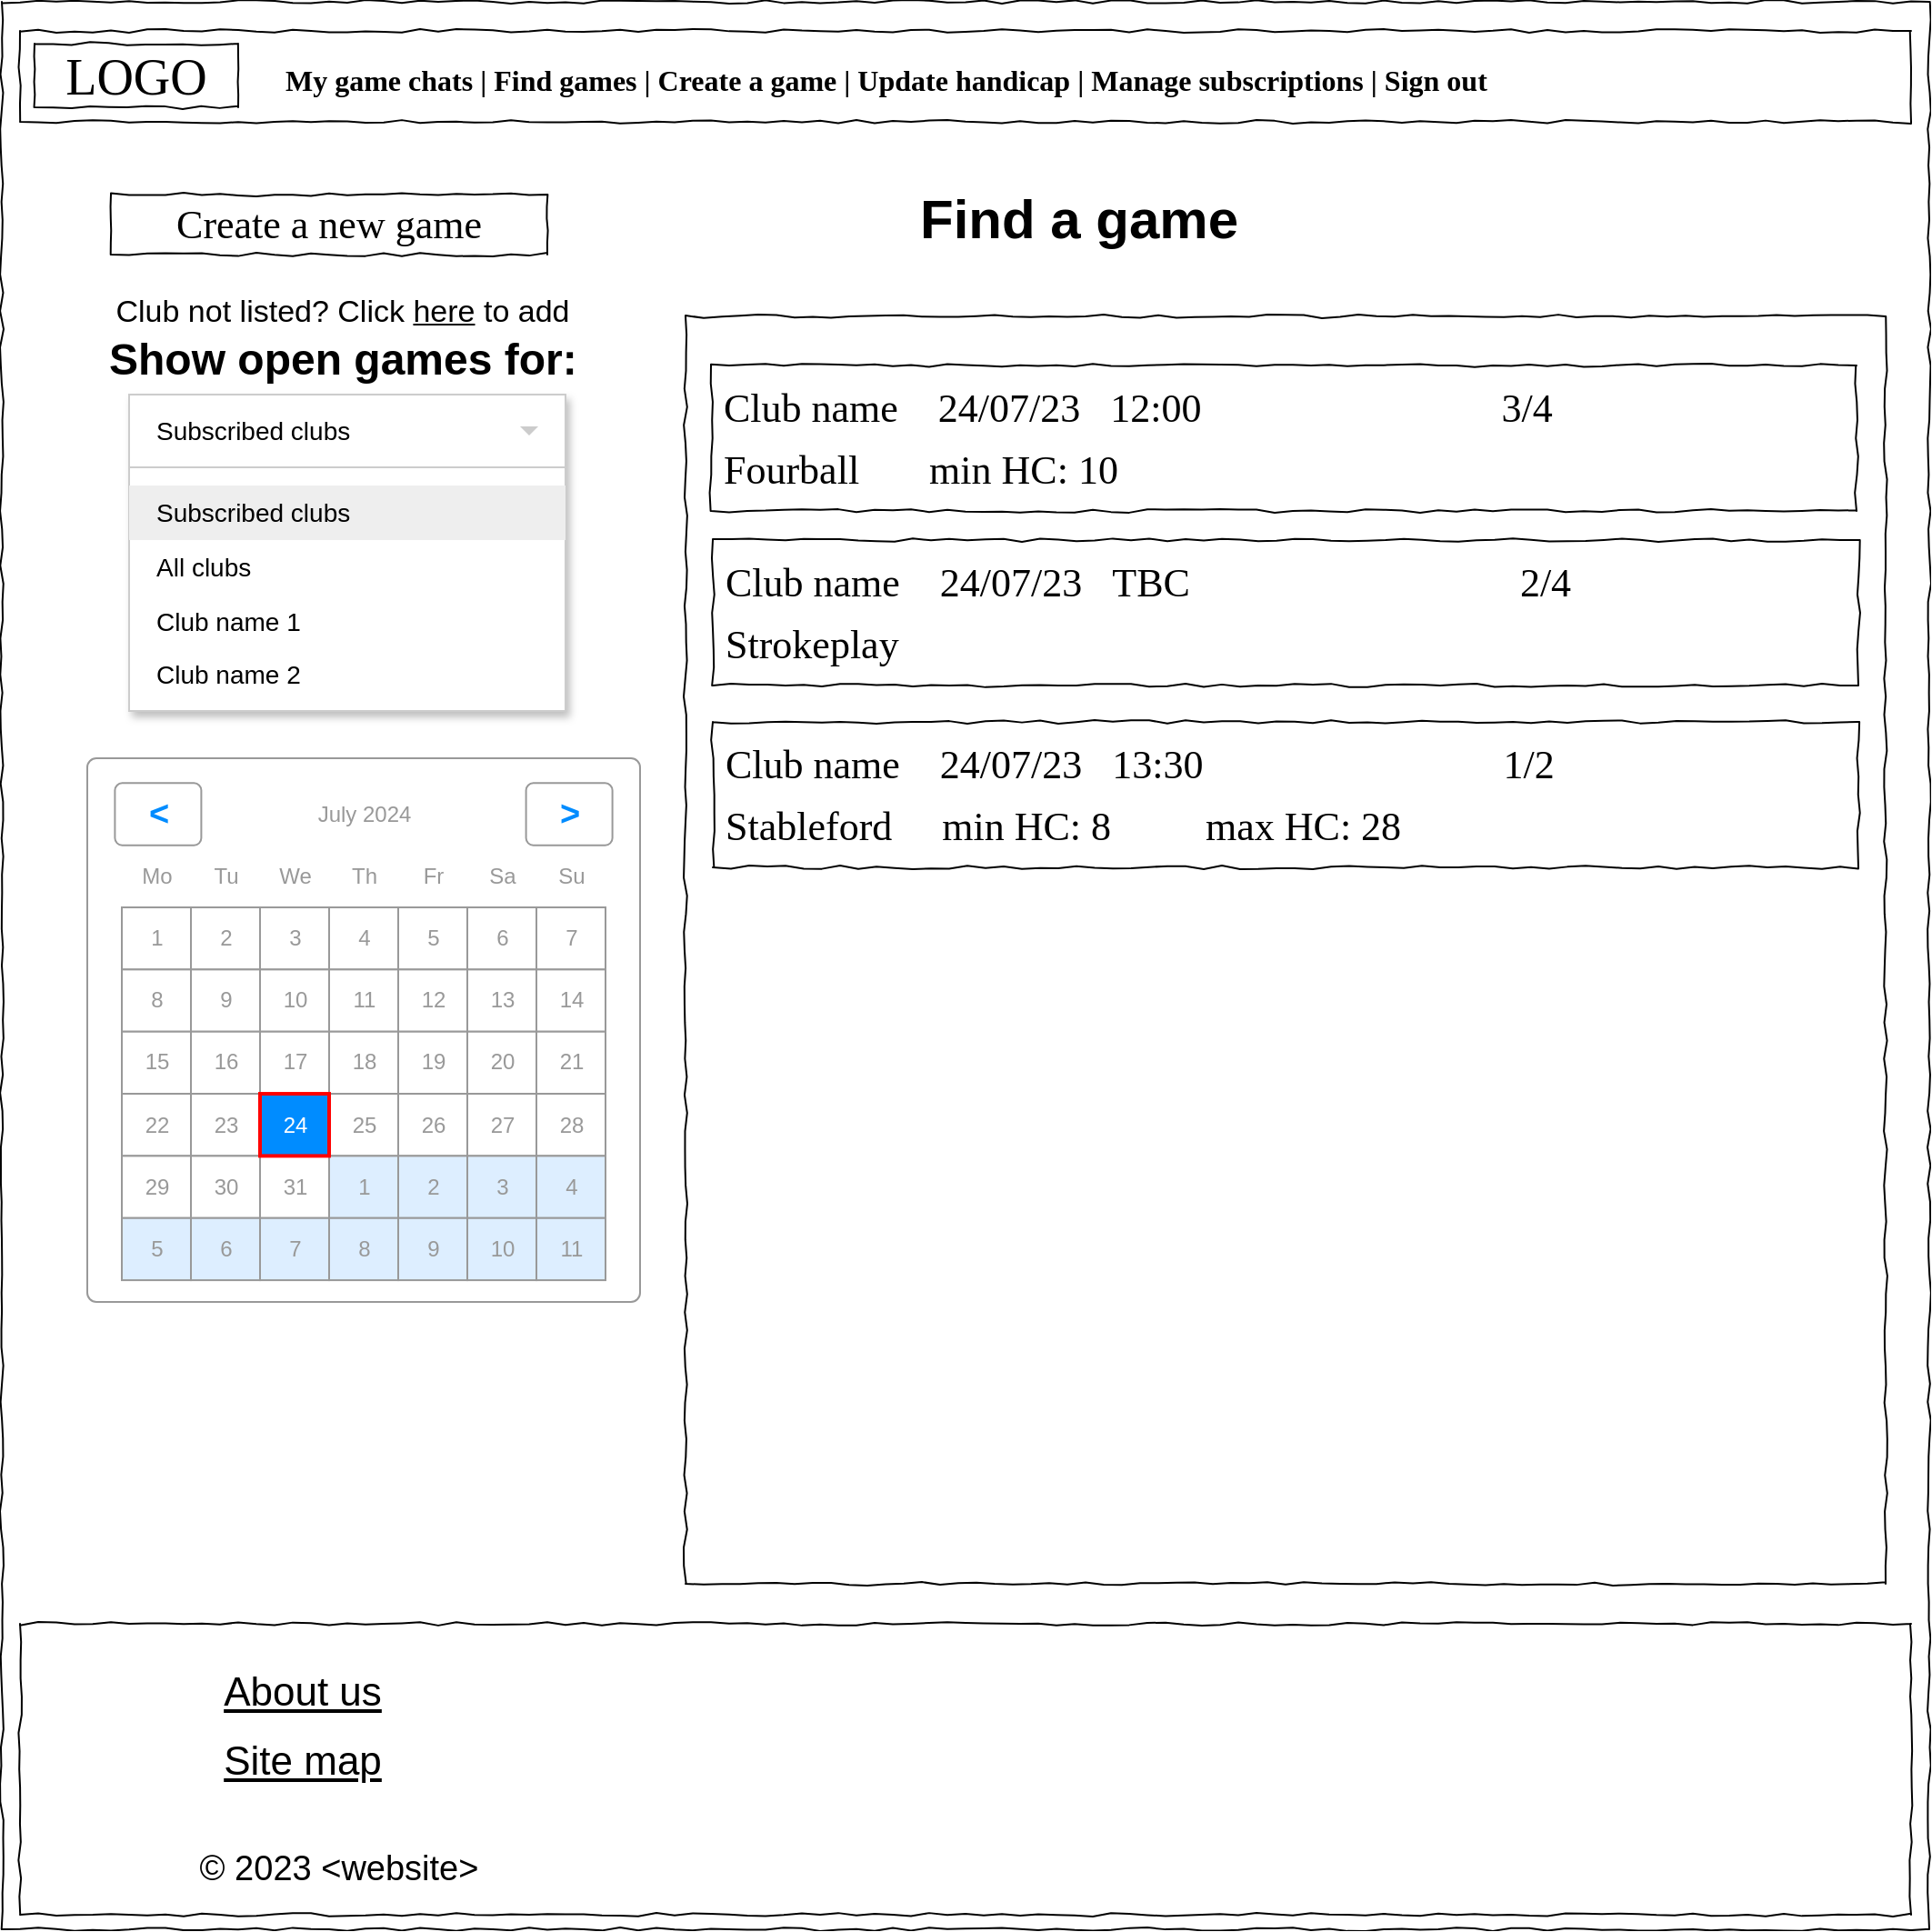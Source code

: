 <mxfile version="22.0.4" type="google">
  <diagram name="Page-1" id="03018318-947c-dd8e-b7a3-06fadd420f32">
    <mxGraphModel grid="1" page="1" gridSize="10" guides="1" tooltips="1" connect="1" arrows="1" fold="1" pageScale="1" pageWidth="1100" pageHeight="850" background="none" math="0" shadow="0">
      <root>
        <mxCell id="0" />
        <mxCell id="1" parent="0" />
        <mxCell id="qYC7P0EI7lyvb2j1Zvjj-5" value="" style="group" connectable="0" vertex="1" parent="1">
          <mxGeometry x="30" y="224" width="1050" height="860" as="geometry" />
        </mxCell>
        <mxCell id="677b7b8949515195-1" value="" style="whiteSpace=wrap;html=1;rounded=0;shadow=0;labelBackgroundColor=none;strokeColor=#000000;strokeWidth=1;fillColor=none;fontFamily=Verdana;fontSize=12;fontColor=#000000;align=center;comic=1;" vertex="1" parent="qYC7P0EI7lyvb2j1Zvjj-5">
          <mxGeometry x="-10" y="-200" width="1060" height="1060" as="geometry" />
        </mxCell>
        <mxCell id="BP2sfN2S9ao4BCfIzF7K-1" value="&lt;h1&gt;Show open games for:&amp;nbsp;&lt;/h1&gt;" style="text;html=1;strokeColor=none;fillColor=none;spacing=5;spacingTop=-20;whiteSpace=wrap;overflow=hidden;rounded=0;" vertex="1" parent="qYC7P0EI7lyvb2j1Zvjj-5">
          <mxGeometry x="44" y="-23" width="290" height="50" as="geometry" />
        </mxCell>
        <mxCell id="BP2sfN2S9ao4BCfIzF7K-3" value="" style="dashed=0;align=center;fontSize=12;shape=rect;fillColor=#ffffff;strokeColor=#cccccc;shadow=1;" vertex="1" parent="qYC7P0EI7lyvb2j1Zvjj-5">
          <mxGeometry x="60" y="16" width="240" height="174" as="geometry" />
        </mxCell>
        <mxCell id="BP2sfN2S9ao4BCfIzF7K-4" value="Subscribed clubs" style="shape=rect;fontColor=#000000;verticalAlign=middle;spacingLeft=13;fontSize=14;strokeColor=#cccccc;align=left;resizeWidth=1;whiteSpace=wrap;html=1;" vertex="1" parent="BP2sfN2S9ao4BCfIzF7K-3">
          <mxGeometry width="240" height="40" relative="1" as="geometry" />
        </mxCell>
        <mxCell id="BP2sfN2S9ao4BCfIzF7K-5" value="" style="dashed=0;html=1;shape=mxgraph.gmdl.triangle;fillColor=#cccccc;strokeColor=none;" vertex="1" parent="BP2sfN2S9ao4BCfIzF7K-4">
          <mxGeometry x="1" y="0.5" width="10" height="5" relative="1" as="geometry">
            <mxPoint x="-25" y="-2.5" as="offset" />
          </mxGeometry>
        </mxCell>
        <mxCell id="BP2sfN2S9ao4BCfIzF7K-6" value="Subscribed clubs" style="shape=rect;align=left;fontColor=#000000;verticalAlign=middle;spacingLeft=13;fontSize=14;fillColor=#eeeeee;strokeColor=none;resizeWidth=1;whiteSpace=wrap;html=1;" vertex="1" parent="BP2sfN2S9ao4BCfIzF7K-3">
          <mxGeometry width="240" height="30" relative="1" as="geometry">
            <mxPoint y="50" as="offset" />
          </mxGeometry>
        </mxCell>
        <mxCell id="BP2sfN2S9ao4BCfIzF7K-7" value="All clubs" style="text;fontColor=#000000;verticalAlign=middle;spacingLeft=13;fontSize=14;resizeWidth=1;whiteSpace=wrap;html=1;" vertex="1" parent="BP2sfN2S9ao4BCfIzF7K-3">
          <mxGeometry width="240" height="30" relative="1" as="geometry">
            <mxPoint y="80" as="offset" />
          </mxGeometry>
        </mxCell>
        <mxCell id="BP2sfN2S9ao4BCfIzF7K-8" value="Club name 1" style="text;fontColor=#000000;verticalAlign=middle;spacingLeft=13;fontSize=14;resizeWidth=1;whiteSpace=wrap;html=1;" vertex="1" parent="BP2sfN2S9ao4BCfIzF7K-3">
          <mxGeometry width="240" height="30" relative="1" as="geometry">
            <mxPoint y="110" as="offset" />
          </mxGeometry>
        </mxCell>
        <mxCell id="BP2sfN2S9ao4BCfIzF7K-9" value="Club name 2" style="text;fontColor=#000000;verticalAlign=middle;spacingLeft=13;fontSize=14;resizeWidth=1;whiteSpace=wrap;html=1;" vertex="1" parent="BP2sfN2S9ao4BCfIzF7K-3">
          <mxGeometry width="240" height="30" relative="1" as="geometry">
            <mxPoint y="139" as="offset" />
          </mxGeometry>
        </mxCell>
        <mxCell id="BP2sfN2S9ao4BCfIzF7K-10" value="" style="strokeWidth=1;shadow=0;dashed=0;align=center;html=1;shape=mxgraph.mockup.forms.rrect;rSize=5;strokeColor=#999999;fillColor=#ffffff;" vertex="1" parent="qYC7P0EI7lyvb2j1Zvjj-5">
          <mxGeometry x="37" y="216" width="304" height="299" as="geometry" />
        </mxCell>
        <mxCell id="BP2sfN2S9ao4BCfIzF7K-11" value="July 2024" style="strokeWidth=1;shadow=0;dashed=0;align=center;html=1;shape=mxgraph.mockup.forms.anchor;fontColor=#999999;" vertex="1" parent="BP2sfN2S9ao4BCfIzF7K-10">
          <mxGeometry x="57.0" y="13.669" width="190" height="34.171" as="geometry" />
        </mxCell>
        <mxCell id="BP2sfN2S9ao4BCfIzF7K-12" value="&lt;" style="strokeWidth=1;shadow=0;dashed=0;align=center;html=1;shape=mxgraph.mockup.forms.rrect;rSize=4;strokeColor=#999999;fontColor=#008cff;fontSize=19;fontStyle=1;" vertex="1" parent="BP2sfN2S9ao4BCfIzF7K-10">
          <mxGeometry x="15.2" y="13.669" width="47.5" height="34.171" as="geometry" />
        </mxCell>
        <mxCell id="BP2sfN2S9ao4BCfIzF7K-13" value="&gt;" style="strokeWidth=1;shadow=0;dashed=0;align=center;html=1;shape=mxgraph.mockup.forms.rrect;rSize=4;strokeColor=#999999;fontColor=#008cff;fontSize=19;fontStyle=1;" vertex="1" parent="BP2sfN2S9ao4BCfIzF7K-10">
          <mxGeometry x="241.3" y="13.669" width="47.5" height="34.171" as="geometry" />
        </mxCell>
        <mxCell id="BP2sfN2S9ao4BCfIzF7K-14" value="Mo" style="strokeWidth=1;shadow=0;dashed=0;align=center;html=1;shape=mxgraph.mockup.forms.anchor;fontColor=#999999;" vertex="1" parent="BP2sfN2S9ao4BCfIzF7K-10">
          <mxGeometry x="19" y="47.84" width="38" height="34.171" as="geometry" />
        </mxCell>
        <mxCell id="BP2sfN2S9ao4BCfIzF7K-15" value="Tu" style="strokeWidth=1;shadow=0;dashed=0;align=center;html=1;shape=mxgraph.mockup.forms.anchor;fontColor=#999999;" vertex="1" parent="BP2sfN2S9ao4BCfIzF7K-10">
          <mxGeometry x="57.0" y="47.84" width="38" height="34.171" as="geometry" />
        </mxCell>
        <mxCell id="BP2sfN2S9ao4BCfIzF7K-16" value="We" style="strokeWidth=1;shadow=0;dashed=0;align=center;html=1;shape=mxgraph.mockup.forms.anchor;fontColor=#999999;" vertex="1" parent="BP2sfN2S9ao4BCfIzF7K-10">
          <mxGeometry x="95" y="47.84" width="38" height="34.171" as="geometry" />
        </mxCell>
        <mxCell id="BP2sfN2S9ao4BCfIzF7K-17" value="Th" style="strokeWidth=1;shadow=0;dashed=0;align=center;html=1;shape=mxgraph.mockup.forms.anchor;fontColor=#999999;" vertex="1" parent="BP2sfN2S9ao4BCfIzF7K-10">
          <mxGeometry x="133" y="47.84" width="38" height="34.171" as="geometry" />
        </mxCell>
        <mxCell id="BP2sfN2S9ao4BCfIzF7K-18" value="Fr" style="strokeWidth=1;shadow=0;dashed=0;align=center;html=1;shape=mxgraph.mockup.forms.anchor;fontColor=#999999;" vertex="1" parent="BP2sfN2S9ao4BCfIzF7K-10">
          <mxGeometry x="171" y="47.84" width="38" height="34.171" as="geometry" />
        </mxCell>
        <mxCell id="BP2sfN2S9ao4BCfIzF7K-19" value="Sa" style="strokeWidth=1;shadow=0;dashed=0;align=center;html=1;shape=mxgraph.mockup.forms.anchor;fontColor=#999999;" vertex="1" parent="BP2sfN2S9ao4BCfIzF7K-10">
          <mxGeometry x="209" y="47.84" width="38" height="34.171" as="geometry" />
        </mxCell>
        <mxCell id="BP2sfN2S9ao4BCfIzF7K-20" value="Su" style="strokeWidth=1;shadow=0;dashed=0;align=center;html=1;shape=mxgraph.mockup.forms.anchor;fontColor=#999999;" vertex="1" parent="BP2sfN2S9ao4BCfIzF7K-10">
          <mxGeometry x="247.0" y="47.84" width="38" height="34.171" as="geometry" />
        </mxCell>
        <mxCell id="BP2sfN2S9ao4BCfIzF7K-21" value="1" style="strokeWidth=1;shadow=0;dashed=0;align=center;html=1;shape=mxgraph.mockup.forms.rrect;rSize=0;strokeColor=#999999;fontColor=#999999;" vertex="1" parent="BP2sfN2S9ao4BCfIzF7K-10">
          <mxGeometry x="19" y="82.011" width="38" height="34.171" as="geometry" />
        </mxCell>
        <mxCell id="BP2sfN2S9ao4BCfIzF7K-22" value="2" style="strokeWidth=1;shadow=0;dashed=0;align=center;html=1;shape=mxgraph.mockup.forms.rrect;rSize=0;strokeColor=#999999;fontColor=#999999;" vertex="1" parent="BP2sfN2S9ao4BCfIzF7K-10">
          <mxGeometry x="57.0" y="82.011" width="38" height="34.171" as="geometry" />
        </mxCell>
        <mxCell id="BP2sfN2S9ao4BCfIzF7K-23" value="3" style="strokeWidth=1;shadow=0;dashed=0;align=center;html=1;shape=mxgraph.mockup.forms.rrect;rSize=0;strokeColor=#999999;fontColor=#999999;" vertex="1" parent="BP2sfN2S9ao4BCfIzF7K-10">
          <mxGeometry x="95" y="82.011" width="38" height="34.171" as="geometry" />
        </mxCell>
        <mxCell id="BP2sfN2S9ao4BCfIzF7K-24" value="4" style="strokeWidth=1;shadow=0;dashed=0;align=center;html=1;shape=mxgraph.mockup.forms.rrect;rSize=0;strokeColor=#999999;fontColor=#999999;" vertex="1" parent="BP2sfN2S9ao4BCfIzF7K-10">
          <mxGeometry x="133" y="82.011" width="38" height="34.171" as="geometry" />
        </mxCell>
        <mxCell id="BP2sfN2S9ao4BCfIzF7K-25" value="5" style="strokeWidth=1;shadow=0;dashed=0;align=center;html=1;shape=mxgraph.mockup.forms.rrect;rSize=0;strokeColor=#999999;fontColor=#999999;" vertex="1" parent="BP2sfN2S9ao4BCfIzF7K-10">
          <mxGeometry x="171" y="82.011" width="38" height="34.171" as="geometry" />
        </mxCell>
        <mxCell id="BP2sfN2S9ao4BCfIzF7K-26" value="6" style="strokeWidth=1;shadow=0;dashed=0;align=center;html=1;shape=mxgraph.mockup.forms.rrect;rSize=0;strokeColor=#999999;fontColor=#999999;" vertex="1" parent="BP2sfN2S9ao4BCfIzF7K-10">
          <mxGeometry x="209" y="82.011" width="38" height="34.171" as="geometry" />
        </mxCell>
        <mxCell id="BP2sfN2S9ao4BCfIzF7K-27" value="7" style="strokeWidth=1;shadow=0;dashed=0;align=center;html=1;shape=mxgraph.mockup.forms.rrect;rSize=0;strokeColor=#999999;fontColor=#999999;" vertex="1" parent="BP2sfN2S9ao4BCfIzF7K-10">
          <mxGeometry x="247.0" y="82.011" width="38" height="34.171" as="geometry" />
        </mxCell>
        <mxCell id="BP2sfN2S9ao4BCfIzF7K-28" value="8" style="strokeWidth=1;shadow=0;dashed=0;align=center;html=1;shape=mxgraph.mockup.forms.rrect;rSize=0;strokeColor=#999999;fontColor=#999999;" vertex="1" parent="BP2sfN2S9ao4BCfIzF7K-10">
          <mxGeometry x="19" y="116.183" width="38" height="34.171" as="geometry" />
        </mxCell>
        <mxCell id="BP2sfN2S9ao4BCfIzF7K-29" value="9" style="strokeWidth=1;shadow=0;dashed=0;align=center;html=1;shape=mxgraph.mockup.forms.rrect;rSize=0;strokeColor=#999999;fontColor=#999999;" vertex="1" parent="BP2sfN2S9ao4BCfIzF7K-10">
          <mxGeometry x="57.0" y="116.183" width="38" height="34.171" as="geometry" />
        </mxCell>
        <mxCell id="BP2sfN2S9ao4BCfIzF7K-30" value="10" style="strokeWidth=1;shadow=0;dashed=0;align=center;html=1;shape=mxgraph.mockup.forms.rrect;rSize=0;strokeColor=#999999;fontColor=#999999;" vertex="1" parent="BP2sfN2S9ao4BCfIzF7K-10">
          <mxGeometry x="95" y="116.183" width="38" height="34.171" as="geometry" />
        </mxCell>
        <mxCell id="BP2sfN2S9ao4BCfIzF7K-31" value="11" style="strokeWidth=1;shadow=0;dashed=0;align=center;html=1;shape=mxgraph.mockup.forms.rrect;rSize=0;strokeColor=#999999;fontColor=#999999;" vertex="1" parent="BP2sfN2S9ao4BCfIzF7K-10">
          <mxGeometry x="133" y="116.183" width="38" height="34.171" as="geometry" />
        </mxCell>
        <mxCell id="BP2sfN2S9ao4BCfIzF7K-32" value="12" style="strokeWidth=1;shadow=0;dashed=0;align=center;html=1;shape=mxgraph.mockup.forms.rrect;rSize=0;strokeColor=#999999;fontColor=#999999;" vertex="1" parent="BP2sfN2S9ao4BCfIzF7K-10">
          <mxGeometry x="171" y="116.183" width="38" height="34.171" as="geometry" />
        </mxCell>
        <mxCell id="BP2sfN2S9ao4BCfIzF7K-33" value="13" style="strokeWidth=1;shadow=0;dashed=0;align=center;html=1;shape=mxgraph.mockup.forms.rrect;rSize=0;strokeColor=#999999;fontColor=#999999;" vertex="1" parent="BP2sfN2S9ao4BCfIzF7K-10">
          <mxGeometry x="209" y="116.183" width="38" height="34.171" as="geometry" />
        </mxCell>
        <mxCell id="BP2sfN2S9ao4BCfIzF7K-34" value="14" style="strokeWidth=1;shadow=0;dashed=0;align=center;html=1;shape=mxgraph.mockup.forms.rrect;rSize=0;strokeColor=#999999;fontColor=#999999;" vertex="1" parent="BP2sfN2S9ao4BCfIzF7K-10">
          <mxGeometry x="247.0" y="116.183" width="38" height="34.171" as="geometry" />
        </mxCell>
        <mxCell id="BP2sfN2S9ao4BCfIzF7K-35" value="15" style="strokeWidth=1;shadow=0;dashed=0;align=center;html=1;shape=mxgraph.mockup.forms.rrect;rSize=0;strokeColor=#999999;fontColor=#999999;" vertex="1" parent="BP2sfN2S9ao4BCfIzF7K-10">
          <mxGeometry x="19" y="150.354" width="38" height="34.171" as="geometry" />
        </mxCell>
        <mxCell id="BP2sfN2S9ao4BCfIzF7K-36" value="16" style="strokeWidth=1;shadow=0;dashed=0;align=center;html=1;shape=mxgraph.mockup.forms.rrect;rSize=0;strokeColor=#999999;fontColor=#999999;" vertex="1" parent="BP2sfN2S9ao4BCfIzF7K-10">
          <mxGeometry x="57.0" y="150.354" width="38" height="34.171" as="geometry" />
        </mxCell>
        <mxCell id="BP2sfN2S9ao4BCfIzF7K-37" value="17" style="strokeWidth=1;shadow=0;dashed=0;align=center;html=1;shape=mxgraph.mockup.forms.rrect;rSize=0;strokeColor=#999999;fontColor=#999999;" vertex="1" parent="BP2sfN2S9ao4BCfIzF7K-10">
          <mxGeometry x="95" y="150.354" width="38" height="34.171" as="geometry" />
        </mxCell>
        <mxCell id="BP2sfN2S9ao4BCfIzF7K-38" value="18" style="strokeWidth=1;shadow=0;dashed=0;align=center;html=1;shape=mxgraph.mockup.forms.rrect;rSize=0;strokeColor=#999999;fontColor=#999999;" vertex="1" parent="BP2sfN2S9ao4BCfIzF7K-10">
          <mxGeometry x="133" y="150.354" width="38" height="34.171" as="geometry" />
        </mxCell>
        <mxCell id="BP2sfN2S9ao4BCfIzF7K-39" value="19" style="strokeWidth=1;shadow=0;dashed=0;align=center;html=1;shape=mxgraph.mockup.forms.rrect;rSize=0;strokeColor=#999999;fontColor=#999999;" vertex="1" parent="BP2sfN2S9ao4BCfIzF7K-10">
          <mxGeometry x="171" y="150.354" width="38" height="34.171" as="geometry" />
        </mxCell>
        <mxCell id="BP2sfN2S9ao4BCfIzF7K-40" value="20" style="strokeWidth=1;shadow=0;dashed=0;align=center;html=1;shape=mxgraph.mockup.forms.rrect;rSize=0;strokeColor=#999999;fontColor=#999999;" vertex="1" parent="BP2sfN2S9ao4BCfIzF7K-10">
          <mxGeometry x="209" y="150.354" width="38" height="34.171" as="geometry" />
        </mxCell>
        <mxCell id="BP2sfN2S9ao4BCfIzF7K-41" value="21" style="strokeWidth=1;shadow=0;dashed=0;align=center;html=1;shape=mxgraph.mockup.forms.rrect;rSize=0;strokeColor=#999999;fontColor=#999999;" vertex="1" parent="BP2sfN2S9ao4BCfIzF7K-10">
          <mxGeometry x="247.0" y="150.354" width="38" height="34.171" as="geometry" />
        </mxCell>
        <mxCell id="BP2sfN2S9ao4BCfIzF7K-42" value="22" style="strokeWidth=1;shadow=0;dashed=0;align=center;html=1;shape=mxgraph.mockup.forms.rrect;rSize=0;strokeColor=#999999;fontColor=#999999;" vertex="1" parent="BP2sfN2S9ao4BCfIzF7K-10">
          <mxGeometry x="19" y="184.526" width="38" height="34.171" as="geometry" />
        </mxCell>
        <mxCell id="BP2sfN2S9ao4BCfIzF7K-43" value="23" style="strokeWidth=1;shadow=0;dashed=0;align=center;html=1;shape=mxgraph.mockup.forms.rrect;rSize=0;strokeColor=#999999;fontColor=#999999;" vertex="1" parent="BP2sfN2S9ao4BCfIzF7K-10">
          <mxGeometry x="57.0" y="184.526" width="38" height="34.171" as="geometry" />
        </mxCell>
        <mxCell id="BP2sfN2S9ao4BCfIzF7K-44" value="25" style="strokeWidth=1;shadow=0;dashed=0;align=center;html=1;shape=mxgraph.mockup.forms.rrect;rSize=0;strokeColor=#999999;fontColor=#999999;" vertex="1" parent="BP2sfN2S9ao4BCfIzF7K-10">
          <mxGeometry x="133" y="184.526" width="38" height="34.171" as="geometry" />
        </mxCell>
        <mxCell id="BP2sfN2S9ao4BCfIzF7K-45" value="26" style="strokeWidth=1;shadow=0;dashed=0;align=center;html=1;shape=mxgraph.mockup.forms.rrect;rSize=0;strokeColor=#999999;fontColor=#999999;" vertex="1" parent="BP2sfN2S9ao4BCfIzF7K-10">
          <mxGeometry x="171" y="184.526" width="38" height="34.171" as="geometry" />
        </mxCell>
        <mxCell id="BP2sfN2S9ao4BCfIzF7K-46" value="27" style="strokeWidth=1;shadow=0;dashed=0;align=center;html=1;shape=mxgraph.mockup.forms.rrect;rSize=0;strokeColor=#999999;fontColor=#999999;" vertex="1" parent="BP2sfN2S9ao4BCfIzF7K-10">
          <mxGeometry x="209" y="184.526" width="38" height="34.171" as="geometry" />
        </mxCell>
        <mxCell id="BP2sfN2S9ao4BCfIzF7K-47" value="28" style="strokeWidth=1;shadow=0;dashed=0;align=center;html=1;shape=mxgraph.mockup.forms.rrect;rSize=0;strokeColor=#999999;fontColor=#999999;" vertex="1" parent="BP2sfN2S9ao4BCfIzF7K-10">
          <mxGeometry x="247.0" y="184.526" width="38" height="34.171" as="geometry" />
        </mxCell>
        <mxCell id="BP2sfN2S9ao4BCfIzF7K-48" value="29" style="strokeWidth=1;shadow=0;dashed=0;align=center;html=1;shape=mxgraph.mockup.forms.rrect;rSize=0;strokeColor=#999999;fontColor=#999999;" vertex="1" parent="BP2sfN2S9ao4BCfIzF7K-10">
          <mxGeometry x="19" y="218.697" width="38" height="34.171" as="geometry" />
        </mxCell>
        <mxCell id="BP2sfN2S9ao4BCfIzF7K-49" value="30" style="strokeWidth=1;shadow=0;dashed=0;align=center;html=1;shape=mxgraph.mockup.forms.rrect;rSize=0;strokeColor=#999999;fontColor=#999999;" vertex="1" parent="BP2sfN2S9ao4BCfIzF7K-10">
          <mxGeometry x="57.0" y="218.697" width="38" height="34.171" as="geometry" />
        </mxCell>
        <mxCell id="BP2sfN2S9ao4BCfIzF7K-50" value="31" style="strokeWidth=1;shadow=0;dashed=0;align=center;html=1;shape=mxgraph.mockup.forms.rrect;rSize=0;strokeColor=#999999;fontColor=#999999;" vertex="1" parent="BP2sfN2S9ao4BCfIzF7K-10">
          <mxGeometry x="95" y="218.697" width="38" height="34.171" as="geometry" />
        </mxCell>
        <mxCell id="BP2sfN2S9ao4BCfIzF7K-51" value="1" style="strokeWidth=1;shadow=0;dashed=0;align=center;html=1;shape=mxgraph.mockup.forms.rrect;rSize=0;strokeColor=#999999;fontColor=#999999;fillColor=#ddeeff;" vertex="1" parent="BP2sfN2S9ao4BCfIzF7K-10">
          <mxGeometry x="133" y="218.697" width="38" height="34.171" as="geometry" />
        </mxCell>
        <mxCell id="BP2sfN2S9ao4BCfIzF7K-52" value="2" style="strokeWidth=1;shadow=0;dashed=0;align=center;html=1;shape=mxgraph.mockup.forms.rrect;rSize=0;strokeColor=#999999;fontColor=#999999;fillColor=#ddeeff;" vertex="1" parent="BP2sfN2S9ao4BCfIzF7K-10">
          <mxGeometry x="171" y="218.697" width="38" height="34.171" as="geometry" />
        </mxCell>
        <mxCell id="BP2sfN2S9ao4BCfIzF7K-53" value="3" style="strokeWidth=1;shadow=0;dashed=0;align=center;html=1;shape=mxgraph.mockup.forms.rrect;rSize=0;strokeColor=#999999;fontColor=#999999;fillColor=#ddeeff;" vertex="1" parent="BP2sfN2S9ao4BCfIzF7K-10">
          <mxGeometry x="209" y="218.697" width="38" height="34.171" as="geometry" />
        </mxCell>
        <mxCell id="BP2sfN2S9ao4BCfIzF7K-54" value="4" style="strokeWidth=1;shadow=0;dashed=0;align=center;html=1;shape=mxgraph.mockup.forms.rrect;rSize=0;strokeColor=#999999;fontColor=#999999;fillColor=#ddeeff;" vertex="1" parent="BP2sfN2S9ao4BCfIzF7K-10">
          <mxGeometry x="247.0" y="218.697" width="38" height="34.171" as="geometry" />
        </mxCell>
        <mxCell id="BP2sfN2S9ao4BCfIzF7K-55" value="5" style="strokeWidth=1;shadow=0;dashed=0;align=center;html=1;shape=mxgraph.mockup.forms.rrect;rSize=0;strokeColor=#999999;fontColor=#999999;fillColor=#ddeeff;" vertex="1" parent="BP2sfN2S9ao4BCfIzF7K-10">
          <mxGeometry x="19" y="252.869" width="38" height="34.171" as="geometry" />
        </mxCell>
        <mxCell id="BP2sfN2S9ao4BCfIzF7K-56" value="6" style="strokeWidth=1;shadow=0;dashed=0;align=center;html=1;shape=mxgraph.mockup.forms.rrect;rSize=0;strokeColor=#999999;fontColor=#999999;fillColor=#ddeeff;" vertex="1" parent="BP2sfN2S9ao4BCfIzF7K-10">
          <mxGeometry x="57.0" y="252.869" width="38" height="34.171" as="geometry" />
        </mxCell>
        <mxCell id="BP2sfN2S9ao4BCfIzF7K-57" value="7" style="strokeWidth=1;shadow=0;dashed=0;align=center;html=1;shape=mxgraph.mockup.forms.rrect;rSize=0;strokeColor=#999999;fontColor=#999999;fillColor=#ddeeff;" vertex="1" parent="BP2sfN2S9ao4BCfIzF7K-10">
          <mxGeometry x="95" y="252.869" width="38" height="34.171" as="geometry" />
        </mxCell>
        <mxCell id="BP2sfN2S9ao4BCfIzF7K-58" value="8" style="strokeWidth=1;shadow=0;dashed=0;align=center;html=1;shape=mxgraph.mockup.forms.rrect;rSize=0;strokeColor=#999999;fontColor=#999999;fillColor=#ddeeff;" vertex="1" parent="BP2sfN2S9ao4BCfIzF7K-10">
          <mxGeometry x="133" y="252.869" width="38" height="34.171" as="geometry" />
        </mxCell>
        <mxCell id="BP2sfN2S9ao4BCfIzF7K-59" value="9" style="strokeWidth=1;shadow=0;dashed=0;align=center;html=1;shape=mxgraph.mockup.forms.rrect;rSize=0;strokeColor=#999999;fontColor=#999999;fillColor=#ddeeff;" vertex="1" parent="BP2sfN2S9ao4BCfIzF7K-10">
          <mxGeometry x="171" y="252.869" width="38" height="34.171" as="geometry" />
        </mxCell>
        <mxCell id="BP2sfN2S9ao4BCfIzF7K-60" value="10" style="strokeWidth=1;shadow=0;dashed=0;align=center;html=1;shape=mxgraph.mockup.forms.rrect;rSize=0;strokeColor=#999999;fontColor=#999999;fillColor=#ddeeff;" vertex="1" parent="BP2sfN2S9ao4BCfIzF7K-10">
          <mxGeometry x="209" y="252.869" width="38" height="34.171" as="geometry" />
        </mxCell>
        <mxCell id="BP2sfN2S9ao4BCfIzF7K-61" value="11" style="strokeWidth=1;shadow=0;dashed=0;align=center;html=1;shape=mxgraph.mockup.forms.rrect;rSize=0;strokeColor=#999999;fontColor=#999999;fillColor=#ddeeff;" vertex="1" parent="BP2sfN2S9ao4BCfIzF7K-10">
          <mxGeometry x="247.0" y="252.869" width="38" height="34.171" as="geometry" />
        </mxCell>
        <mxCell id="BP2sfN2S9ao4BCfIzF7K-62" value="24" style="strokeWidth=1;shadow=0;dashed=0;align=center;html=1;shape=mxgraph.mockup.forms.rrect;rSize=0;strokeColor=#ff0000;fontColor=#ffffff;strokeWidth=2;fillColor=#008cff;" vertex="1" parent="BP2sfN2S9ao4BCfIzF7K-10">
          <mxGeometry x="95" y="184.526" width="38" height="34.171" as="geometry" />
        </mxCell>
        <mxCell id="BP2sfN2S9ao4BCfIzF7K-63" value="" style="whiteSpace=wrap;html=1;rounded=0;shadow=0;labelBackgroundColor=none;strokeColor=#000000;strokeWidth=1;fillColor=none;fontFamily=Verdana;fontSize=12;fontColor=#000000;align=center;comic=1;" vertex="1" parent="qYC7P0EI7lyvb2j1Zvjj-5">
          <mxGeometry x="366" y="-27" width="660" height="697" as="geometry" />
        </mxCell>
        <mxCell id="BP2sfN2S9ao4BCfIzF7K-64" value="&lt;font style=&quot;font-size: 22px;&quot;&gt;Club name&amp;nbsp; &amp;nbsp; 24/07/23&amp;nbsp; &amp;nbsp;12:00&amp;nbsp; &amp;nbsp; &amp;nbsp; &amp;nbsp; &amp;nbsp; &amp;nbsp; &amp;nbsp; &amp;nbsp; &amp;nbsp; &amp;nbsp; &amp;nbsp; &amp;nbsp; &amp;nbsp; &amp;nbsp; &amp;nbsp; 3/4&lt;br&gt;Fourball&amp;nbsp; &amp;nbsp; &amp;nbsp; &amp;nbsp;min HC: 10&lt;br&gt;&lt;/font&gt;" style="whiteSpace=wrap;html=1;rounded=0;shadow=0;labelBackgroundColor=none;strokeWidth=1;fontFamily=Verdana;fontSize=28;align=left;comic=1;verticalAlign=middle;spacingTop=-5;spacingLeft=5;" vertex="1" parent="qYC7P0EI7lyvb2j1Zvjj-5">
          <mxGeometry x="380" width="630" height="80" as="geometry" />
        </mxCell>
        <mxCell id="BP2sfN2S9ao4BCfIzF7K-65" value="&lt;font style=&quot;font-size: 22px;&quot;&gt;Club name&amp;nbsp; &amp;nbsp; 24/07/23&amp;nbsp; &amp;nbsp;TBC&amp;nbsp; &amp;nbsp; &amp;nbsp; &amp;nbsp; &amp;nbsp; &amp;nbsp; &amp;nbsp; &amp;nbsp; &amp;nbsp; &amp;nbsp; &amp;nbsp; &amp;nbsp; &amp;nbsp; &amp;nbsp; &amp;nbsp; &amp;nbsp; &amp;nbsp;2/4&lt;br&gt;Strokeplay&lt;br&gt;&lt;/font&gt;" style="whiteSpace=wrap;html=1;rounded=0;shadow=0;labelBackgroundColor=none;strokeWidth=1;fontFamily=Verdana;fontSize=28;align=left;comic=1;verticalAlign=middle;spacingTop=-5;spacingLeft=5;" vertex="1" parent="qYC7P0EI7lyvb2j1Zvjj-5">
          <mxGeometry x="381" y="96" width="630" height="80" as="geometry" />
        </mxCell>
        <mxCell id="BP2sfN2S9ao4BCfIzF7K-66" value="&lt;font style=&quot;font-size: 22px;&quot;&gt;Club name&amp;nbsp; &amp;nbsp; 24/07/23&amp;nbsp; &amp;nbsp;13:30&amp;nbsp; &amp;nbsp; &amp;nbsp; &amp;nbsp; &amp;nbsp; &amp;nbsp; &amp;nbsp; &amp;nbsp; &amp;nbsp; &amp;nbsp; &amp;nbsp; &amp;nbsp; &amp;nbsp; &amp;nbsp; &amp;nbsp; 1/2&lt;br&gt;Stableford&amp;nbsp; &amp;nbsp; &amp;nbsp;min HC: 8&lt;span style=&quot;white-space: pre;&quot;&gt;&#x9;&lt;/span&gt;&lt;span style=&quot;white-space: pre;&quot;&gt;&#x9;&lt;/span&gt;max HC: 28&lt;br&gt;&lt;/font&gt;" style="whiteSpace=wrap;html=1;rounded=0;shadow=0;labelBackgroundColor=none;strokeWidth=1;fontFamily=Verdana;fontSize=28;align=left;comic=1;verticalAlign=middle;spacingTop=-5;spacingLeft=5;" vertex="1" parent="qYC7P0EI7lyvb2j1Zvjj-5">
          <mxGeometry x="381" y="196" width="630" height="80" as="geometry" />
        </mxCell>
        <mxCell id="5WyYVaLcLOMr_epY7U-2-1" value="&lt;font style=&quot;font-size: 17px;&quot;&gt;Club not listed? Click &lt;u&gt;here&lt;/u&gt; to add&lt;/font&gt;" style="text;html=1;strokeColor=none;fillColor=none;align=center;verticalAlign=middle;whiteSpace=wrap;rounded=0;" vertex="1" parent="qYC7P0EI7lyvb2j1Zvjj-5">
          <mxGeometry x="35" y="-44" width="285" height="30" as="geometry" />
        </mxCell>
        <mxCell id="677b7b8949515195-10" value="" style="whiteSpace=wrap;html=1;rounded=0;shadow=0;labelBackgroundColor=none;strokeWidth=1;fillColor=none;fontFamily=Verdana;fontSize=12;align=center;comic=1;" vertex="1" parent="1">
          <mxGeometry x="30" y="40" width="1040" height="50" as="geometry" />
        </mxCell>
        <mxCell id="677b7b8949515195-12" value="&lt;font style=&quot;font-size: 16px;&quot;&gt;&lt;b style=&quot;border-color: var(--border-color);&quot;&gt;My game chats | Find games | Create a game |&amp;nbsp;&lt;/b&gt;&lt;b&gt;Update handicap | Manage subscriptions | Sign out&lt;/b&gt;&lt;/font&gt;" style="text;html=1;points=[];align=left;verticalAlign=top;spacingTop=-4;fontSize=14;fontFamily=Verdana" vertex="1" parent="1">
          <mxGeometry x="174" y="55" width="170" height="20" as="geometry" />
        </mxCell>
        <mxCell id="8phkjEfu20HQz3NuUWRH-20" value="&lt;font face=&quot;Comic Sans MS&quot;&gt;&lt;font style=&quot;font-size: 22px;&quot;&gt;&lt;br&gt;&lt;/font&gt;&lt;/font&gt;" style="text;html=1;points=[];align=left;verticalAlign=top;spacingTop=-4;fontSize=19;fontFamily=Verdana" vertex="1" parent="1">
          <mxGeometry x="701" y="520" width="62.12" height="33" as="geometry" />
        </mxCell>
        <mxCell id="IgBskjyFUGVjYucHrxcE-1" value="LOGO" style="whiteSpace=wrap;html=1;rounded=0;shadow=0;labelBackgroundColor=none;strokeWidth=1;fontFamily=Verdana;fontSize=28;align=center;comic=1;" vertex="1" parent="1">
          <mxGeometry x="38" y="47" width="112" height="35" as="geometry" />
        </mxCell>
        <mxCell id="qYC7P0EI7lyvb2j1Zvjj-28" value="&lt;div style=&quot;text-align: justify&quot;&gt;&lt;br&gt;&lt;/div&gt;" style="whiteSpace=wrap;html=1;rounded=0;shadow=0;labelBackgroundColor=none;strokeWidth=1;fontFamily=Verdana;fontSize=12;align=center;verticalAlign=top;spacing=10;comic=1;" vertex="1" parent="1">
          <mxGeometry x="30" y="916" width="1040" height="160" as="geometry" />
        </mxCell>
        <mxCell id="8phkjEfu20HQz3NuUWRH-15" value="&lt;font face=&quot;Arial&quot; style=&quot;font-size: 22px;&quot;&gt;&lt;u style=&quot;&quot;&gt;About us&lt;/u&gt;&lt;/font&gt;" style="text;html=1;points=[];align=center;verticalAlign=top;spacingTop=-4;fontSize=19;fontFamily=Verdana" vertex="1" parent="1">
          <mxGeometry x="100" y="938" width="170" height="20" as="geometry" />
        </mxCell>
        <mxCell id="8phkjEfu20HQz3NuUWRH-14" value="&lt;font face=&quot;Arial&quot; style=&quot;font-size: 22px;&quot;&gt;&lt;u style=&quot;&quot;&gt;Site map&lt;/u&gt;&lt;/font&gt;" style="text;html=1;points=[];align=center;verticalAlign=top;spacingTop=-4;fontSize=19;fontFamily=Verdana" vertex="1" parent="1">
          <mxGeometry x="100" y="976" width="170" height="20" as="geometry" />
        </mxCell>
        <mxCell id="qYC7P0EI7lyvb2j1Zvjj-29" value="&lt;font face=&quot;Arial&quot;&gt;© 2023 &amp;lt;website&amp;gt;&lt;/font&gt;" style="text;html=1;points=[];align=center;verticalAlign=top;spacingTop=-4;fontSize=19;fontFamily=Verdana" vertex="1" parent="1">
          <mxGeometry x="120" y="1037" width="170" height="20" as="geometry" />
        </mxCell>
        <mxCell id="qYC7P0EI7lyvb2j1Zvjj-3" value="&lt;font style=&quot;font-size: 22px;&quot;&gt;Create a new game&lt;/font&gt;" style="whiteSpace=wrap;html=1;rounded=0;shadow=0;labelBackgroundColor=none;strokeWidth=1;fontFamily=Verdana;fontSize=28;align=center;comic=1;verticalAlign=middle;spacingTop=-5;" vertex="1" parent="1">
          <mxGeometry x="80" y="130" width="240" height="33" as="geometry" />
        </mxCell>
        <mxCell id="5WyYVaLcLOMr_epY7U-2-2" value="&lt;h1&gt;&lt;font style=&quot;font-size: 30px;&quot;&gt;Find a game&lt;/font&gt;&lt;/h1&gt;" style="text;html=1;strokeColor=none;fillColor=none;spacing=5;spacingTop=-20;whiteSpace=wrap;overflow=hidden;rounded=0;" vertex="1" parent="1">
          <mxGeometry x="520" y="120" width="230" height="44" as="geometry" />
        </mxCell>
      </root>
    </mxGraphModel>
  </diagram>
</mxfile>
